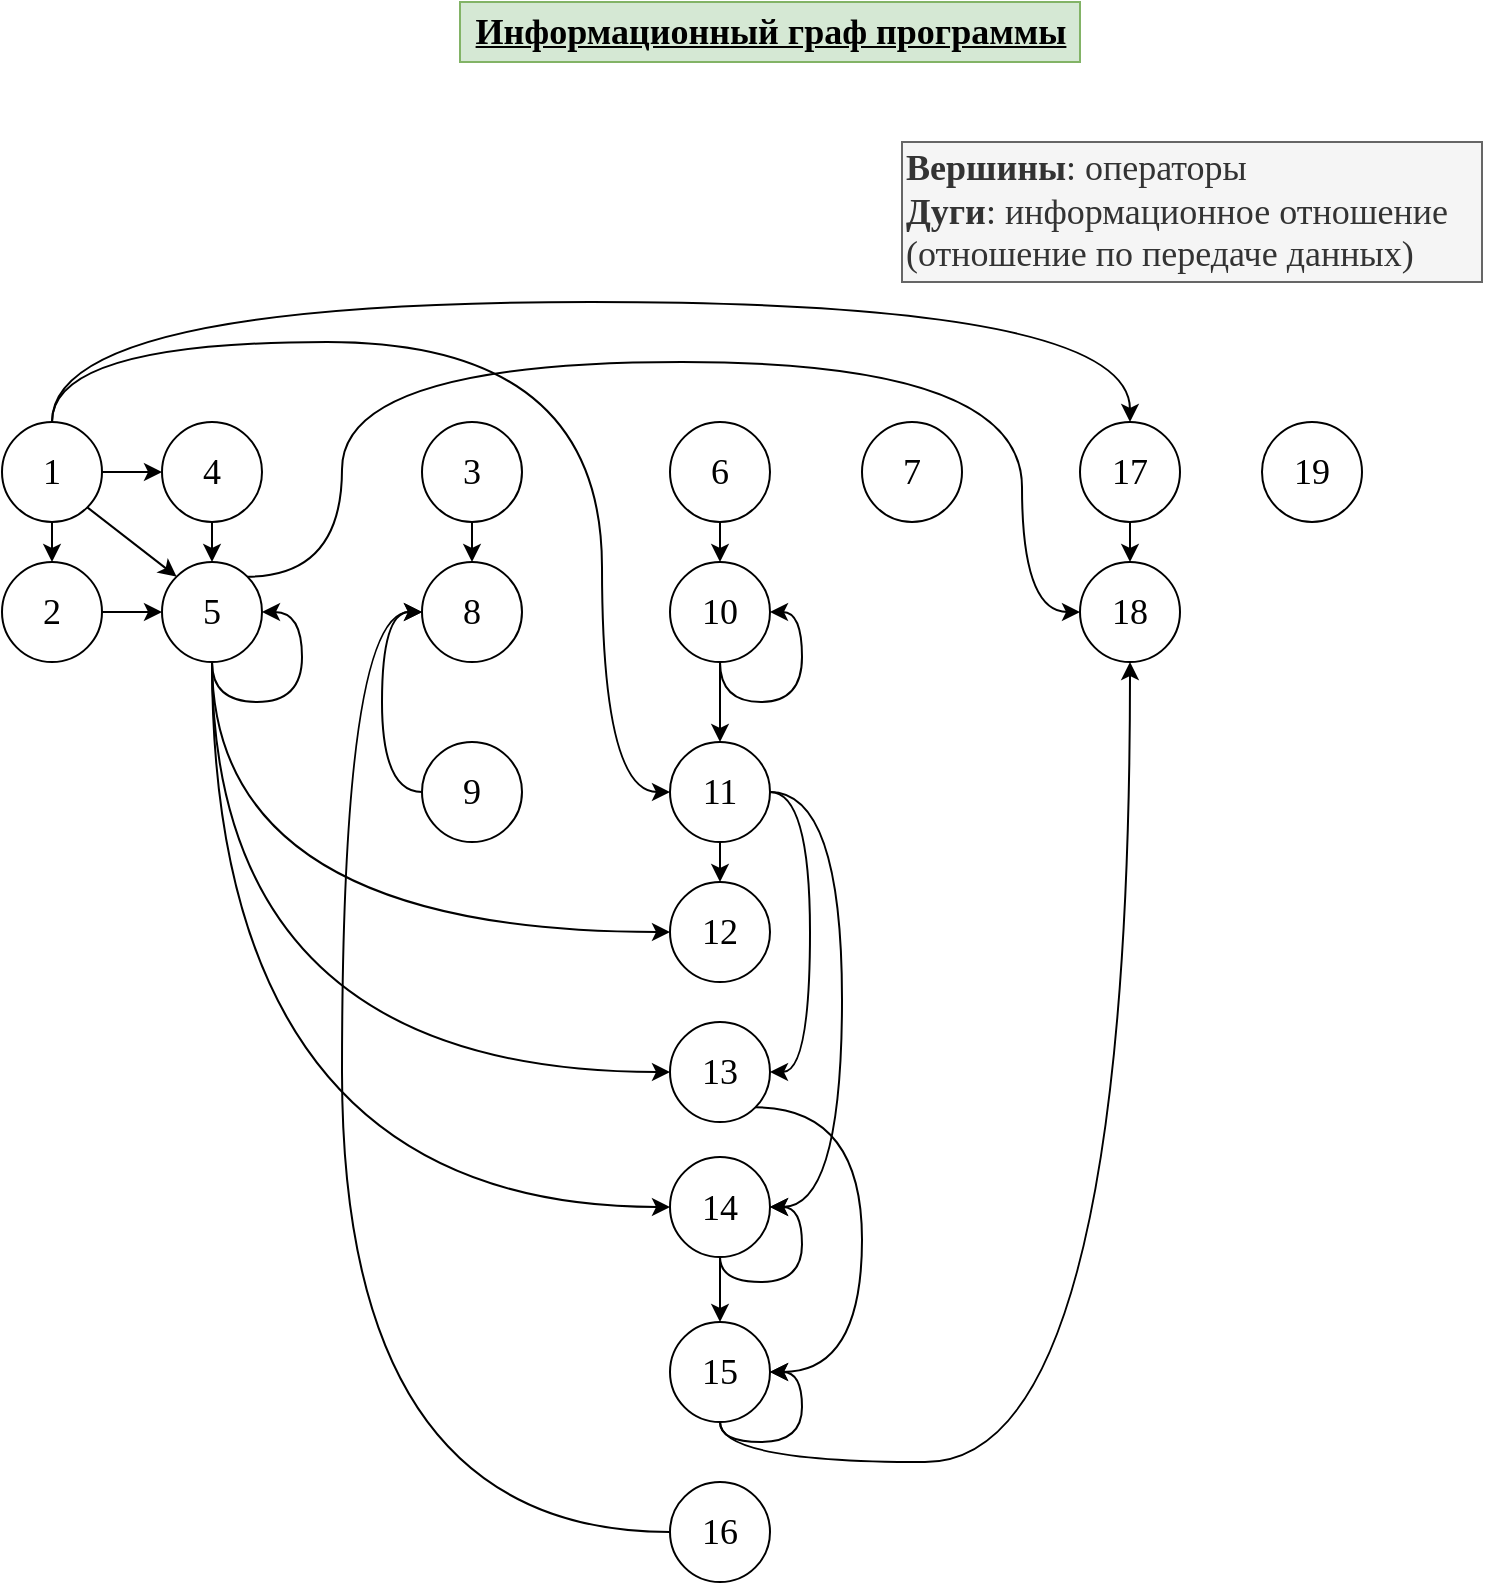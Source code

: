 <mxfile version="13.0.3" type="device"><diagram id="NOUidu9HY2JyKN2eL_4M" name="Page-1"><mxGraphModel dx="1334" dy="816" grid="1" gridSize="10" guides="1" tooltips="1" connect="1" arrows="1" fold="1" page="1" pageScale="1" pageWidth="827" pageHeight="1169" math="0" shadow="0"><root><mxCell id="0"/><mxCell id="1" parent="0"/><mxCell id="Em5HgKOHj_y2PE1UXPNs-1" value="Информационный граф&amp;nbsp;программы" style="text;html=1;align=center;verticalAlign=middle;resizable=0;points=[];autosize=1;fontSize=18;fontFamily=Times New Roman;fontStyle=5;fillColor=#d5e8d4;strokeColor=#82b366;" parent="1" vertex="1"><mxGeometry x="259" y="20" width="310" height="30" as="geometry"/></mxCell><mxCell id="Em5HgKOHj_y2PE1UXPNs-2" value="&lt;b&gt;Вершины&lt;/b&gt;: операторы&lt;br&gt;&lt;b&gt;Дуги&lt;/b&gt;: информационное отношение &lt;br&gt;(отношение по передаче данных)" style="text;html=1;align=left;verticalAlign=middle;resizable=0;points=[];autosize=1;fontSize=18;fontFamily=Times New Roman;fillColor=#f5f5f5;strokeColor=#666666;fontColor=#333333;" parent="1" vertex="1"><mxGeometry x="480" y="90" width="290" height="70" as="geometry"/></mxCell><mxCell id="tS4qxMfqPpewaZv1fH5x-5" style="edgeStyle=orthogonalEdgeStyle;curved=1;rounded=0;orthogonalLoop=1;jettySize=auto;html=1;exitX=0.5;exitY=1;exitDx=0;exitDy=0;entryX=0.5;entryY=0;entryDx=0;entryDy=0;" edge="1" parent="1" source="Em5HgKOHj_y2PE1UXPNs-3" target="Em5HgKOHj_y2PE1UXPNs-6"><mxGeometry relative="1" as="geometry"/></mxCell><mxCell id="tS4qxMfqPpewaZv1fH5x-6" style="edgeStyle=orthogonalEdgeStyle;curved=1;rounded=0;orthogonalLoop=1;jettySize=auto;html=1;exitX=1;exitY=0.5;exitDx=0;exitDy=0;entryX=0;entryY=0.5;entryDx=0;entryDy=0;" edge="1" parent="1" source="Em5HgKOHj_y2PE1UXPNs-3" target="Em5HgKOHj_y2PE1UXPNs-8"><mxGeometry relative="1" as="geometry"/></mxCell><mxCell id="tS4qxMfqPpewaZv1fH5x-8" style="rounded=0;orthogonalLoop=1;jettySize=auto;html=1;exitX=1;exitY=1;exitDx=0;exitDy=0;entryX=0;entryY=0;entryDx=0;entryDy=0;" edge="1" parent="1" source="Em5HgKOHj_y2PE1UXPNs-3" target="Em5HgKOHj_y2PE1UXPNs-9"><mxGeometry relative="1" as="geometry"/></mxCell><mxCell id="tS4qxMfqPpewaZv1fH5x-19" style="edgeStyle=orthogonalEdgeStyle;curved=1;rounded=0;orthogonalLoop=1;jettySize=auto;html=1;exitX=0.5;exitY=0;exitDx=0;exitDy=0;entryX=0;entryY=0.5;entryDx=0;entryDy=0;" edge="1" parent="1" source="Em5HgKOHj_y2PE1UXPNs-3" target="Em5HgKOHj_y2PE1UXPNs-15"><mxGeometry relative="1" as="geometry"><Array as="points"><mxPoint x="55" y="190"/><mxPoint x="330" y="190"/><mxPoint x="330" y="415"/></Array></mxGeometry></mxCell><mxCell id="tS4qxMfqPpewaZv1fH5x-34" style="edgeStyle=orthogonalEdgeStyle;curved=1;rounded=0;orthogonalLoop=1;jettySize=auto;html=1;exitX=0.5;exitY=0;exitDx=0;exitDy=0;entryX=0.5;entryY=0;entryDx=0;entryDy=0;" edge="1" parent="1" source="Em5HgKOHj_y2PE1UXPNs-3" target="Em5HgKOHj_y2PE1UXPNs-21"><mxGeometry relative="1" as="geometry"><Array as="points"><mxPoint x="55" y="170"/><mxPoint x="594" y="170"/></Array></mxGeometry></mxCell><mxCell id="Em5HgKOHj_y2PE1UXPNs-3" value="1" style="ellipse;whiteSpace=wrap;html=1;aspect=fixed;fontFamily=Times New Roman;fontSize=18;" parent="1" vertex="1"><mxGeometry x="30" y="230" width="50" height="50" as="geometry"/></mxCell><mxCell id="tS4qxMfqPpewaZv1fH5x-9" style="edgeStyle=orthogonalEdgeStyle;curved=1;rounded=0;orthogonalLoop=1;jettySize=auto;html=1;exitX=1;exitY=0.5;exitDx=0;exitDy=0;entryX=0;entryY=0.5;entryDx=0;entryDy=0;" edge="1" parent="1" source="Em5HgKOHj_y2PE1UXPNs-6" target="Em5HgKOHj_y2PE1UXPNs-9"><mxGeometry relative="1" as="geometry"/></mxCell><mxCell id="Em5HgKOHj_y2PE1UXPNs-6" value="2" style="ellipse;whiteSpace=wrap;html=1;aspect=fixed;fontFamily=Times New Roman;fontSize=18;" parent="1" vertex="1"><mxGeometry x="30" y="300" width="50" height="50" as="geometry"/></mxCell><mxCell id="tS4qxMfqPpewaZv1fH5x-13" style="edgeStyle=orthogonalEdgeStyle;curved=1;rounded=0;orthogonalLoop=1;jettySize=auto;html=1;exitX=0.5;exitY=1;exitDx=0;exitDy=0;entryX=0.5;entryY=0;entryDx=0;entryDy=0;" edge="1" parent="1" source="Em5HgKOHj_y2PE1UXPNs-7" target="Em5HgKOHj_y2PE1UXPNs-12"><mxGeometry relative="1" as="geometry"/></mxCell><mxCell id="Em5HgKOHj_y2PE1UXPNs-7" value="3" style="ellipse;whiteSpace=wrap;html=1;aspect=fixed;fontFamily=Times New Roman;fontSize=18;" parent="1" vertex="1"><mxGeometry x="240" y="230" width="50" height="50" as="geometry"/></mxCell><mxCell id="tS4qxMfqPpewaZv1fH5x-7" style="edgeStyle=orthogonalEdgeStyle;curved=1;rounded=0;orthogonalLoop=1;jettySize=auto;html=1;exitX=0.5;exitY=1;exitDx=0;exitDy=0;entryX=0.5;entryY=0;entryDx=0;entryDy=0;" edge="1" parent="1" source="Em5HgKOHj_y2PE1UXPNs-8" target="Em5HgKOHj_y2PE1UXPNs-9"><mxGeometry relative="1" as="geometry"/></mxCell><mxCell id="Em5HgKOHj_y2PE1UXPNs-8" value="4" style="ellipse;whiteSpace=wrap;html=1;aspect=fixed;fontFamily=Times New Roman;fontSize=18;" parent="1" vertex="1"><mxGeometry x="110" y="230" width="50" height="50" as="geometry"/></mxCell><mxCell id="tS4qxMfqPpewaZv1fH5x-21" style="edgeStyle=orthogonalEdgeStyle;curved=1;rounded=0;orthogonalLoop=1;jettySize=auto;html=1;exitX=0.5;exitY=1;exitDx=0;exitDy=0;entryX=0;entryY=0.5;entryDx=0;entryDy=0;" edge="1" parent="1" source="Em5HgKOHj_y2PE1UXPNs-9" target="Em5HgKOHj_y2PE1UXPNs-16"><mxGeometry relative="1" as="geometry"/></mxCell><mxCell id="tS4qxMfqPpewaZv1fH5x-23" style="edgeStyle=orthogonalEdgeStyle;curved=1;rounded=0;orthogonalLoop=1;jettySize=auto;html=1;exitX=0.5;exitY=1;exitDx=0;exitDy=0;entryX=0;entryY=0.5;entryDx=0;entryDy=0;" edge="1" parent="1" source="Em5HgKOHj_y2PE1UXPNs-9" target="Em5HgKOHj_y2PE1UXPNs-17"><mxGeometry relative="1" as="geometry"/></mxCell><mxCell id="tS4qxMfqPpewaZv1fH5x-29" style="edgeStyle=orthogonalEdgeStyle;curved=1;rounded=0;orthogonalLoop=1;jettySize=auto;html=1;exitX=0.5;exitY=1;exitDx=0;exitDy=0;entryX=0;entryY=0.5;entryDx=0;entryDy=0;" edge="1" parent="1" source="Em5HgKOHj_y2PE1UXPNs-9" target="Em5HgKOHj_y2PE1UXPNs-18"><mxGeometry relative="1" as="geometry"/></mxCell><mxCell id="tS4qxMfqPpewaZv1fH5x-37" style="edgeStyle=orthogonalEdgeStyle;curved=1;rounded=0;orthogonalLoop=1;jettySize=auto;html=1;exitX=1;exitY=0;exitDx=0;exitDy=0;entryX=0;entryY=0.5;entryDx=0;entryDy=0;" edge="1" parent="1" source="Em5HgKOHj_y2PE1UXPNs-9" target="Em5HgKOHj_y2PE1UXPNs-22"><mxGeometry relative="1" as="geometry"><Array as="points"><mxPoint x="200" y="307"/><mxPoint x="200" y="200"/><mxPoint x="540" y="200"/><mxPoint x="540" y="325"/></Array></mxGeometry></mxCell><mxCell id="Em5HgKOHj_y2PE1UXPNs-9" value="5" style="ellipse;whiteSpace=wrap;html=1;aspect=fixed;fontFamily=Times New Roman;fontSize=18;" parent="1" vertex="1"><mxGeometry x="110" y="300" width="50" height="50" as="geometry"/></mxCell><mxCell id="tS4qxMfqPpewaZv1fH5x-14" style="edgeStyle=orthogonalEdgeStyle;curved=1;rounded=0;orthogonalLoop=1;jettySize=auto;html=1;exitX=0.5;exitY=1;exitDx=0;exitDy=0;entryX=0.5;entryY=0;entryDx=0;entryDy=0;" edge="1" parent="1" source="Em5HgKOHj_y2PE1UXPNs-10" target="Em5HgKOHj_y2PE1UXPNs-14"><mxGeometry relative="1" as="geometry"/></mxCell><mxCell id="Em5HgKOHj_y2PE1UXPNs-10" value="6" style="ellipse;whiteSpace=wrap;html=1;aspect=fixed;fontFamily=Times New Roman;fontSize=18;" parent="1" vertex="1"><mxGeometry x="364" y="230" width="50" height="50" as="geometry"/></mxCell><mxCell id="Em5HgKOHj_y2PE1UXPNs-11" value="7" style="ellipse;whiteSpace=wrap;html=1;aspect=fixed;fontFamily=Times New Roman;fontSize=18;" parent="1" vertex="1"><mxGeometry x="460" y="230" width="50" height="50" as="geometry"/></mxCell><mxCell id="Em5HgKOHj_y2PE1UXPNs-12" value="8" style="ellipse;whiteSpace=wrap;html=1;aspect=fixed;fontFamily=Times New Roman;fontSize=18;" parent="1" vertex="1"><mxGeometry x="240" y="300" width="50" height="50" as="geometry"/></mxCell><mxCell id="tS4qxMfqPpewaZv1fH5x-33" style="edgeStyle=orthogonalEdgeStyle;curved=1;rounded=0;orthogonalLoop=1;jettySize=auto;html=1;exitX=0;exitY=0.5;exitDx=0;exitDy=0;entryX=0;entryY=0.5;entryDx=0;entryDy=0;" edge="1" parent="1" source="Em5HgKOHj_y2PE1UXPNs-13" target="Em5HgKOHj_y2PE1UXPNs-12"><mxGeometry relative="1" as="geometry"/></mxCell><mxCell id="Em5HgKOHj_y2PE1UXPNs-13" value="9" style="ellipse;whiteSpace=wrap;html=1;aspect=fixed;fontFamily=Times New Roman;fontSize=18;" parent="1" vertex="1"><mxGeometry x="240" y="390" width="50" height="50" as="geometry"/></mxCell><mxCell id="tS4qxMfqPpewaZv1fH5x-16" style="edgeStyle=orthogonalEdgeStyle;curved=1;rounded=0;orthogonalLoop=1;jettySize=auto;html=1;exitX=0.5;exitY=1;exitDx=0;exitDy=0;entryX=0.5;entryY=0;entryDx=0;entryDy=0;" edge="1" parent="1" source="Em5HgKOHj_y2PE1UXPNs-14" target="Em5HgKOHj_y2PE1UXPNs-15"><mxGeometry relative="1" as="geometry"/></mxCell><mxCell id="Em5HgKOHj_y2PE1UXPNs-14" value="10" style="ellipse;whiteSpace=wrap;html=1;aspect=fixed;fontFamily=Times New Roman;fontSize=18;" parent="1" vertex="1"><mxGeometry x="364" y="300" width="50" height="50" as="geometry"/></mxCell><mxCell id="tS4qxMfqPpewaZv1fH5x-20" style="edgeStyle=orthogonalEdgeStyle;curved=1;rounded=0;orthogonalLoop=1;jettySize=auto;html=1;exitX=0.5;exitY=1;exitDx=0;exitDy=0;entryX=0.5;entryY=0;entryDx=0;entryDy=0;" edge="1" parent="1" source="Em5HgKOHj_y2PE1UXPNs-15" target="Em5HgKOHj_y2PE1UXPNs-16"><mxGeometry relative="1" as="geometry"/></mxCell><mxCell id="tS4qxMfqPpewaZv1fH5x-22" style="edgeStyle=orthogonalEdgeStyle;curved=1;rounded=0;orthogonalLoop=1;jettySize=auto;html=1;exitX=1;exitY=0.5;exitDx=0;exitDy=0;entryX=1;entryY=0.5;entryDx=0;entryDy=0;" edge="1" parent="1" source="Em5HgKOHj_y2PE1UXPNs-15" target="Em5HgKOHj_y2PE1UXPNs-17"><mxGeometry relative="1" as="geometry"/></mxCell><mxCell id="tS4qxMfqPpewaZv1fH5x-24" style="edgeStyle=orthogonalEdgeStyle;curved=1;rounded=0;orthogonalLoop=1;jettySize=auto;html=1;exitX=1;exitY=0.5;exitDx=0;exitDy=0;entryX=1;entryY=0.5;entryDx=0;entryDy=0;" edge="1" parent="1" source="Em5HgKOHj_y2PE1UXPNs-15" target="Em5HgKOHj_y2PE1UXPNs-18"><mxGeometry relative="1" as="geometry"><Array as="points"><mxPoint x="450" y="415"/><mxPoint x="450" y="623"/></Array></mxGeometry></mxCell><mxCell id="Em5HgKOHj_y2PE1UXPNs-15" value="11" style="ellipse;whiteSpace=wrap;html=1;aspect=fixed;fontFamily=Times New Roman;fontSize=18;" parent="1" vertex="1"><mxGeometry x="364" y="390" width="50" height="50" as="geometry"/></mxCell><mxCell id="Em5HgKOHj_y2PE1UXPNs-16" value="12" style="ellipse;whiteSpace=wrap;html=1;aspect=fixed;fontFamily=Times New Roman;fontSize=18;" parent="1" vertex="1"><mxGeometry x="364" y="460" width="50" height="50" as="geometry"/></mxCell><mxCell id="tS4qxMfqPpewaZv1fH5x-30" style="edgeStyle=orthogonalEdgeStyle;curved=1;rounded=0;orthogonalLoop=1;jettySize=auto;html=1;exitX=1;exitY=1;exitDx=0;exitDy=0;entryX=1;entryY=0.5;entryDx=0;entryDy=0;" edge="1" parent="1" source="Em5HgKOHj_y2PE1UXPNs-17" target="Em5HgKOHj_y2PE1UXPNs-19"><mxGeometry relative="1" as="geometry"><Array as="points"><mxPoint x="460" y="573"/><mxPoint x="460" y="705"/></Array></mxGeometry></mxCell><mxCell id="Em5HgKOHj_y2PE1UXPNs-17" value="13" style="ellipse;whiteSpace=wrap;html=1;aspect=fixed;fontFamily=Times New Roman;fontSize=18;" parent="1" vertex="1"><mxGeometry x="364" y="530" width="50" height="50" as="geometry"/></mxCell><mxCell id="tS4qxMfqPpewaZv1fH5x-28" style="edgeStyle=orthogonalEdgeStyle;curved=1;rounded=0;orthogonalLoop=1;jettySize=auto;html=1;exitX=0.5;exitY=1;exitDx=0;exitDy=0;entryX=0.5;entryY=0;entryDx=0;entryDy=0;" edge="1" parent="1" source="Em5HgKOHj_y2PE1UXPNs-18" target="Em5HgKOHj_y2PE1UXPNs-19"><mxGeometry relative="1" as="geometry"/></mxCell><mxCell id="Em5HgKOHj_y2PE1UXPNs-18" value="14" style="ellipse;whiteSpace=wrap;html=1;aspect=fixed;fontFamily=Times New Roman;fontSize=18;" parent="1" vertex="1"><mxGeometry x="364" y="597.5" width="50" height="50" as="geometry"/></mxCell><mxCell id="tS4qxMfqPpewaZv1fH5x-36" style="edgeStyle=orthogonalEdgeStyle;curved=1;rounded=0;orthogonalLoop=1;jettySize=auto;html=1;exitX=0.5;exitY=1;exitDx=0;exitDy=0;" edge="1" parent="1" source="Em5HgKOHj_y2PE1UXPNs-19" target="Em5HgKOHj_y2PE1UXPNs-22"><mxGeometry relative="1" as="geometry"/></mxCell><mxCell id="Em5HgKOHj_y2PE1UXPNs-19" value="15" style="ellipse;whiteSpace=wrap;html=1;aspect=fixed;fontFamily=Times New Roman;fontSize=18;" parent="1" vertex="1"><mxGeometry x="364" y="680" width="50" height="50" as="geometry"/></mxCell><mxCell id="tS4qxMfqPpewaZv1fH5x-31" style="edgeStyle=orthogonalEdgeStyle;curved=1;rounded=0;orthogonalLoop=1;jettySize=auto;html=1;exitX=0;exitY=0.5;exitDx=0;exitDy=0;entryX=0;entryY=0.5;entryDx=0;entryDy=0;" edge="1" parent="1" source="Em5HgKOHj_y2PE1UXPNs-20" target="Em5HgKOHj_y2PE1UXPNs-12"><mxGeometry relative="1" as="geometry"><Array as="points"><mxPoint x="200" y="785"/><mxPoint x="200" y="325"/></Array></mxGeometry></mxCell><mxCell id="Em5HgKOHj_y2PE1UXPNs-20" value="16" style="ellipse;whiteSpace=wrap;html=1;aspect=fixed;fontFamily=Times New Roman;fontSize=18;" parent="1" vertex="1"><mxGeometry x="364" y="760" width="50" height="50" as="geometry"/></mxCell><mxCell id="tS4qxMfqPpewaZv1fH5x-35" style="edgeStyle=orthogonalEdgeStyle;curved=1;rounded=0;orthogonalLoop=1;jettySize=auto;html=1;exitX=0.5;exitY=1;exitDx=0;exitDy=0;entryX=0.5;entryY=0;entryDx=0;entryDy=0;" edge="1" parent="1" source="Em5HgKOHj_y2PE1UXPNs-21" target="Em5HgKOHj_y2PE1UXPNs-22"><mxGeometry relative="1" as="geometry"/></mxCell><mxCell id="Em5HgKOHj_y2PE1UXPNs-21" value="17" style="ellipse;whiteSpace=wrap;html=1;aspect=fixed;fontFamily=Times New Roman;fontSize=18;" parent="1" vertex="1"><mxGeometry x="569" y="230" width="50" height="50" as="geometry"/></mxCell><mxCell id="Em5HgKOHj_y2PE1UXPNs-22" value="18" style="ellipse;whiteSpace=wrap;html=1;aspect=fixed;fontFamily=Times New Roman;fontSize=18;" parent="1" vertex="1"><mxGeometry x="569" y="300" width="50" height="50" as="geometry"/></mxCell><mxCell id="Em5HgKOHj_y2PE1UXPNs-23" value="19" style="ellipse;whiteSpace=wrap;html=1;aspect=fixed;fontFamily=Times New Roman;fontSize=18;" parent="1" vertex="1"><mxGeometry x="660" y="230" width="50" height="50" as="geometry"/></mxCell><mxCell id="tS4qxMfqPpewaZv1fH5x-12" style="edgeStyle=orthogonalEdgeStyle;rounded=0;orthogonalLoop=1;jettySize=auto;html=1;exitX=0.5;exitY=1;exitDx=0;exitDy=0;entryX=1;entryY=0.5;entryDx=0;entryDy=0;curved=1;" edge="1" parent="1" source="Em5HgKOHj_y2PE1UXPNs-9" target="Em5HgKOHj_y2PE1UXPNs-9"><mxGeometry relative="1" as="geometry"><Array as="points"><mxPoint x="135" y="370"/><mxPoint x="180" y="370"/><mxPoint x="180" y="325"/></Array></mxGeometry></mxCell><mxCell id="tS4qxMfqPpewaZv1fH5x-15" style="edgeStyle=orthogonalEdgeStyle;curved=1;rounded=0;orthogonalLoop=1;jettySize=auto;html=1;exitX=0.5;exitY=1;exitDx=0;exitDy=0;entryX=1;entryY=0.5;entryDx=0;entryDy=0;" edge="1" parent="1" source="Em5HgKOHj_y2PE1UXPNs-14" target="Em5HgKOHj_y2PE1UXPNs-14"><mxGeometry relative="1" as="geometry"><Array as="points"><mxPoint x="389" y="370"/><mxPoint x="430" y="370"/><mxPoint x="430" y="325"/></Array></mxGeometry></mxCell><mxCell id="tS4qxMfqPpewaZv1fH5x-27" style="edgeStyle=orthogonalEdgeStyle;curved=1;rounded=0;orthogonalLoop=1;jettySize=auto;html=1;exitX=0.5;exitY=1;exitDx=0;exitDy=0;entryX=1;entryY=0.5;entryDx=0;entryDy=0;" edge="1" parent="1" source="Em5HgKOHj_y2PE1UXPNs-18" target="Em5HgKOHj_y2PE1UXPNs-18"><mxGeometry relative="1" as="geometry"><Array as="points"><mxPoint x="389" y="660"/><mxPoint x="430" y="660"/><mxPoint x="430" y="623"/></Array></mxGeometry></mxCell><mxCell id="tS4qxMfqPpewaZv1fH5x-32" style="edgeStyle=orthogonalEdgeStyle;curved=1;rounded=0;orthogonalLoop=1;jettySize=auto;html=1;exitX=0.5;exitY=1;exitDx=0;exitDy=0;entryX=1;entryY=0.5;entryDx=0;entryDy=0;" edge="1" parent="1" source="Em5HgKOHj_y2PE1UXPNs-19" target="Em5HgKOHj_y2PE1UXPNs-19"><mxGeometry relative="1" as="geometry"><Array as="points"><mxPoint x="389" y="740"/><mxPoint x="430" y="740"/><mxPoint x="430" y="705"/></Array></mxGeometry></mxCell></root></mxGraphModel></diagram></mxfile>